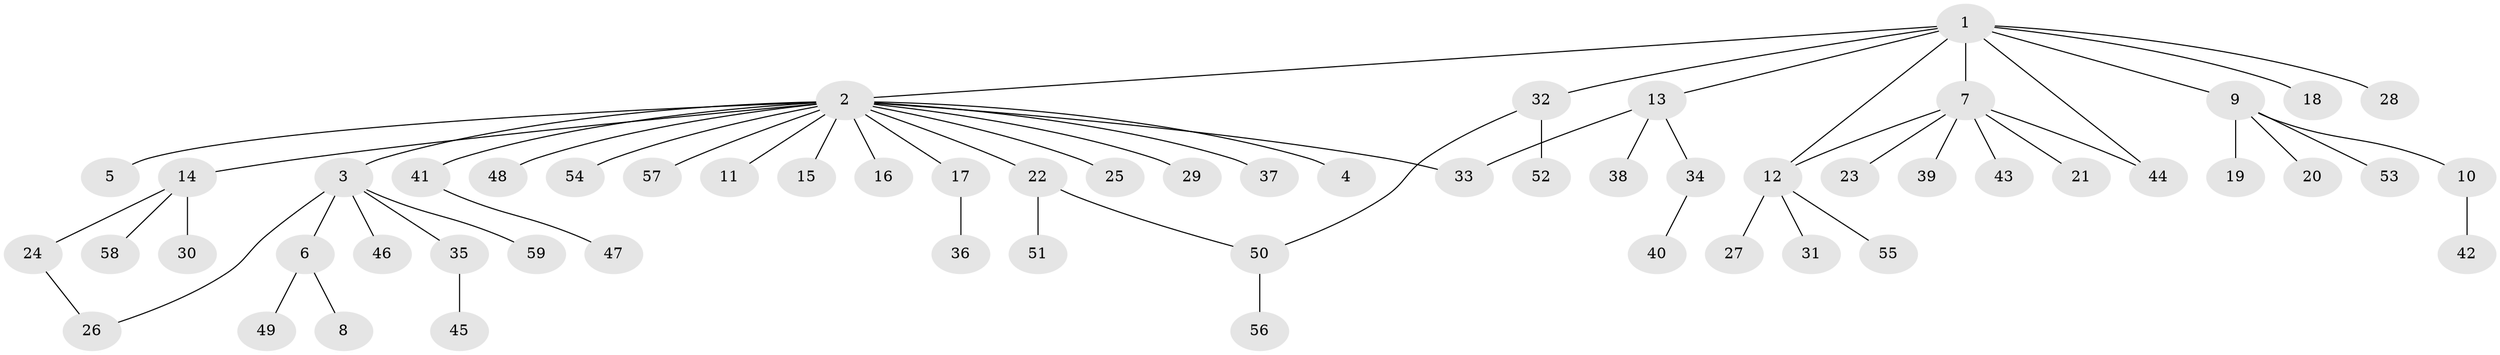 // Generated by graph-tools (version 1.1) at 2025/11/02/27/25 16:11:10]
// undirected, 59 vertices, 63 edges
graph export_dot {
graph [start="1"]
  node [color=gray90,style=filled];
  1;
  2;
  3;
  4;
  5;
  6;
  7;
  8;
  9;
  10;
  11;
  12;
  13;
  14;
  15;
  16;
  17;
  18;
  19;
  20;
  21;
  22;
  23;
  24;
  25;
  26;
  27;
  28;
  29;
  30;
  31;
  32;
  33;
  34;
  35;
  36;
  37;
  38;
  39;
  40;
  41;
  42;
  43;
  44;
  45;
  46;
  47;
  48;
  49;
  50;
  51;
  52;
  53;
  54;
  55;
  56;
  57;
  58;
  59;
  1 -- 2;
  1 -- 7;
  1 -- 9;
  1 -- 12;
  1 -- 13;
  1 -- 18;
  1 -- 28;
  1 -- 32;
  1 -- 44;
  2 -- 3;
  2 -- 4;
  2 -- 5;
  2 -- 11;
  2 -- 14;
  2 -- 15;
  2 -- 16;
  2 -- 17;
  2 -- 22;
  2 -- 25;
  2 -- 29;
  2 -- 33;
  2 -- 37;
  2 -- 41;
  2 -- 48;
  2 -- 54;
  2 -- 57;
  3 -- 6;
  3 -- 26;
  3 -- 35;
  3 -- 46;
  3 -- 59;
  6 -- 8;
  6 -- 49;
  7 -- 12;
  7 -- 21;
  7 -- 23;
  7 -- 39;
  7 -- 43;
  7 -- 44;
  9 -- 10;
  9 -- 19;
  9 -- 20;
  9 -- 53;
  10 -- 42;
  12 -- 27;
  12 -- 31;
  12 -- 55;
  13 -- 33;
  13 -- 34;
  13 -- 38;
  14 -- 24;
  14 -- 30;
  14 -- 58;
  17 -- 36;
  22 -- 50;
  22 -- 51;
  24 -- 26;
  32 -- 50;
  32 -- 52;
  34 -- 40;
  35 -- 45;
  41 -- 47;
  50 -- 56;
}
